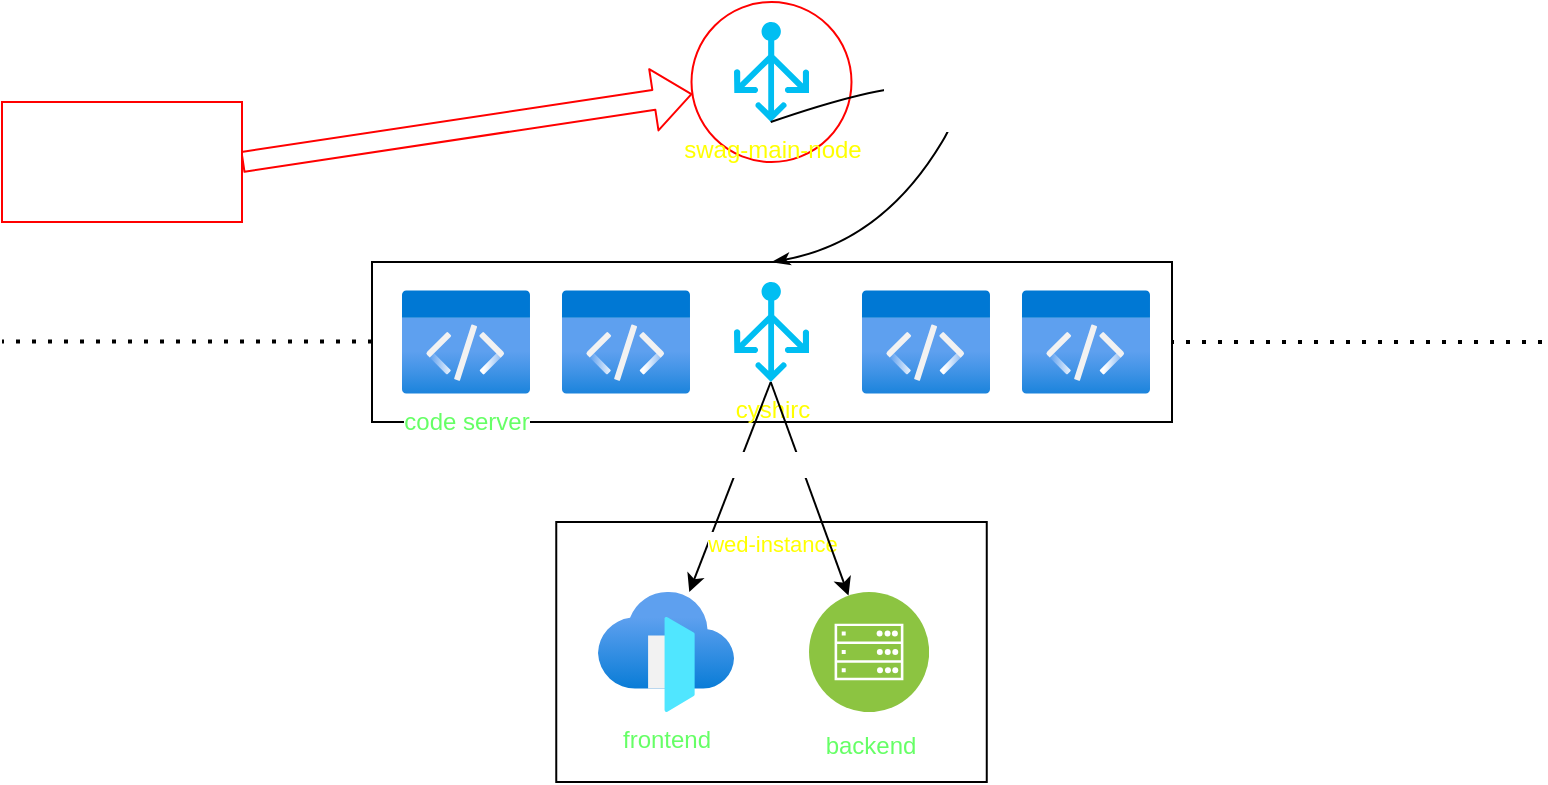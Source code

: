 <mxfile>
    <diagram id="IFsBT-PppXMPX8Dx_8wE" name="第1頁">
        <mxGraphModel dx="785" dy="438" grid="1" gridSize="10" guides="1" tooltips="1" connect="1" arrows="1" fold="1" page="1" pageScale="1" pageWidth="850" pageHeight="1100" math="0" shadow="0">
            <root>
                <mxCell id="0"/>
                <mxCell id="1" parent="0"/>
                <mxCell id="28" value="" style="ellipse;whiteSpace=wrap;html=1;aspect=fixed;fontColor=#FFFFFF;strokeColor=#FF0000;" vertex="1" parent="1">
                    <mxGeometry x="384.75" y="100" width="80" height="80" as="geometry"/>
                </mxCell>
                <mxCell id="2" value="&lt;font color=&quot;#ffff00&quot;&gt;swag-main-node&lt;/font&gt;" style="verticalLabelPosition=bottom;html=1;verticalAlign=top;align=center;strokeColor=none;fillColor=#00BEF2;shape=mxgraph.azure.load_balancer_generic;pointerEvents=1;" vertex="1" parent="1">
                    <mxGeometry x="406" y="110" width="37.5" height="50" as="geometry"/>
                </mxCell>
                <mxCell id="18" value="" style="group" vertex="1" connectable="0" parent="1">
                    <mxGeometry x="40" y="230" width="770" height="80" as="geometry"/>
                </mxCell>
                <mxCell id="10" value="" style="group" vertex="1" connectable="0" parent="18">
                    <mxGeometry x="185" width="400" height="80" as="geometry"/>
                </mxCell>
                <mxCell id="5" value="" style="rounded=0;whiteSpace=wrap;html=1;" vertex="1" parent="10">
                    <mxGeometry width="400" height="80" as="geometry"/>
                </mxCell>
                <mxCell id="3" value="&lt;font color=&quot;#ffff00&quot;&gt;cyshirc&lt;/font&gt;" style="verticalLabelPosition=bottom;html=1;verticalAlign=top;align=center;strokeColor=none;fillColor=#00BEF2;shape=mxgraph.azure.load_balancer_generic;pointerEvents=1;" vertex="1" parent="10">
                    <mxGeometry x="181" y="10" width="37.5" height="50" as="geometry"/>
                </mxCell>
                <mxCell id="6" value="&lt;font color=&quot;#66ff66&quot;&gt;code server&lt;/font&gt;" style="aspect=fixed;html=1;points=[];align=center;image;fontSize=12;image=img/lib/azure2/general/Code.svg;" vertex="1" parent="10">
                    <mxGeometry x="15" y="14" width="64" height="52" as="geometry"/>
                </mxCell>
                <mxCell id="7" value="" style="aspect=fixed;html=1;points=[];align=center;image;fontSize=12;image=img/lib/azure2/general/Code.svg;" vertex="1" parent="10">
                    <mxGeometry x="95" y="14" width="64" height="52" as="geometry"/>
                </mxCell>
                <mxCell id="8" value="" style="aspect=fixed;html=1;points=[];align=center;image;fontSize=12;image=img/lib/azure2/general/Code.svg;" vertex="1" parent="10">
                    <mxGeometry x="245" y="14" width="64" height="52" as="geometry"/>
                </mxCell>
                <mxCell id="9" value="" style="aspect=fixed;html=1;points=[];align=center;image;fontSize=12;image=img/lib/azure2/general/Code.svg;" vertex="1" parent="10">
                    <mxGeometry x="325" y="14" width="64" height="52" as="geometry"/>
                </mxCell>
                <mxCell id="16" value="" style="endArrow=none;dashed=1;html=1;dashPattern=1 3;strokeWidth=2;fontColor=#FFFFFF;entryX=1;entryY=0.5;entryDx=0;entryDy=0;" edge="1" parent="18" target="5">
                    <mxGeometry width="50" height="50" relative="1" as="geometry">
                        <mxPoint x="770" y="40" as="sourcePoint"/>
                        <mxPoint x="460" y="60" as="targetPoint"/>
                    </mxGeometry>
                </mxCell>
                <mxCell id="17" value="" style="endArrow=none;dashed=1;html=1;dashPattern=1 3;strokeWidth=2;fontColor=#FFFFFF;entryX=1;entryY=0.5;entryDx=0;entryDy=0;" edge="1" parent="18">
                    <mxGeometry width="50" height="50" relative="1" as="geometry">
                        <mxPoint x="185" y="39.71" as="sourcePoint"/>
                        <mxPoint y="39.71" as="targetPoint"/>
                    </mxGeometry>
                </mxCell>
                <mxCell id="19" value="" style="group" vertex="1" connectable="0" parent="1">
                    <mxGeometry x="317.13" y="360" width="215.25" height="130" as="geometry"/>
                </mxCell>
                <mxCell id="11" value="" style="rounded=0;whiteSpace=wrap;html=1;" vertex="1" parent="19">
                    <mxGeometry width="215.25" height="130" as="geometry"/>
                </mxCell>
                <mxCell id="12" value="&lt;font color=&quot;#66ff66&quot;&gt;backend&lt;/font&gt;" style="aspect=fixed;perimeter=ellipsePerimeter;html=1;align=center;shadow=0;dashed=0;fontColor=#4277BB;labelBackgroundColor=#ffffff;fontSize=12;spacingTop=3;image;image=img/lib/ibm/infrastructure/mobile_backend.svg;" vertex="1" parent="19">
                    <mxGeometry x="126.37" y="35" width="60" height="60" as="geometry"/>
                </mxCell>
                <mxCell id="13" value="&lt;font color=&quot;#66ff66&quot;&gt;frontend&lt;/font&gt;" style="aspect=fixed;html=1;points=[];align=center;image;fontSize=12;image=img/lib/azure2/networking/Front_Doors.svg;fontColor=#FFFFFF;" vertex="1" parent="19">
                    <mxGeometry x="20.87" y="35" width="68" height="60" as="geometry"/>
                </mxCell>
                <mxCell id="14" style="edgeStyle=none;html=1;exitX=0.49;exitY=1;exitDx=0;exitDy=0;exitPerimeter=0;fontColor=#FFFFFF;" edge="1" parent="1" source="3" target="13">
                    <mxGeometry relative="1" as="geometry"/>
                </mxCell>
                <mxCell id="23" value="wed-instance" style="edgeLabel;html=1;align=center;verticalAlign=middle;resizable=0;points=[];fontColor=#FFFF00;" vertex="1" connectable="0" parent="14">
                    <mxGeometry x="-0.275" y="-1" relative="1" as="geometry">
                        <mxPoint x="16" y="43" as="offset"/>
                    </mxGeometry>
                </mxCell>
                <mxCell id="15" style="edgeStyle=none;html=1;exitX=0.49;exitY=1;exitDx=0;exitDy=0;exitPerimeter=0;fontColor=#FFFFFF;" edge="1" parent="1" source="3" target="12">
                    <mxGeometry relative="1" as="geometry"/>
                </mxCell>
                <mxCell id="26" value="&lt;font color=&quot;#ffffff&quot;&gt;reverse proxy&lt;/font&gt;" style="edgeLabel;html=1;align=center;verticalAlign=middle;resizable=0;points=[];fontColor=#66FF66;" vertex="1" connectable="0" parent="15">
                    <mxGeometry x="-0.254" y="-1" relative="1" as="geometry">
                        <mxPoint x="-13" as="offset"/>
                    </mxGeometry>
                </mxCell>
                <mxCell id="20" value="" style="curved=1;endArrow=none;html=1;fontColor=#FFFFFF;entryX=0.49;entryY=1;entryDx=0;entryDy=0;entryPerimeter=0;exitX=0.5;exitY=0;exitDx=0;exitDy=0;startArrow=classicThin;startFill=1;endFill=0;" edge="1" parent="1" source="5" target="2">
                    <mxGeometry width="50" height="50" relative="1" as="geometry">
                        <mxPoint x="470" y="310" as="sourcePoint"/>
                        <mxPoint x="520" y="260" as="targetPoint"/>
                        <Array as="points">
                            <mxPoint x="480" y="220"/>
                            <mxPoint x="540" y="120"/>
                        </Array>
                    </mxGeometry>
                </mxCell>
                <mxCell id="21" value="Sub-directory&lt;br&gt;reverse&lt;br&gt;proxy" style="edgeLabel;html=1;align=center;verticalAlign=middle;resizable=0;points=[];fontColor=#FFFFFF;" vertex="1" connectable="0" parent="20">
                    <mxGeometry x="-0.072" y="11" relative="1" as="geometry">
                        <mxPoint as="offset"/>
                    </mxGeometry>
                </mxCell>
                <mxCell id="27" value="" style="shape=flexArrow;endArrow=classic;html=1;fontColor=#FFFFFF;strokeColor=#FF0000;" edge="1" parent="1" target="28">
                    <mxGeometry width="50" height="50" relative="1" as="geometry">
                        <mxPoint x="160" y="180" as="sourcePoint"/>
                        <mxPoint x="380" y="140" as="targetPoint"/>
                    </mxGeometry>
                </mxCell>
                <mxCell id="29" value="Configured externally" style="rounded=0;whiteSpace=wrap;html=1;fontColor=#FFFFFF;strokeColor=#FF0000;" vertex="1" parent="1">
                    <mxGeometry x="40" y="150" width="120" height="60" as="geometry"/>
                </mxCell>
            </root>
        </mxGraphModel>
    </diagram>
</mxfile>